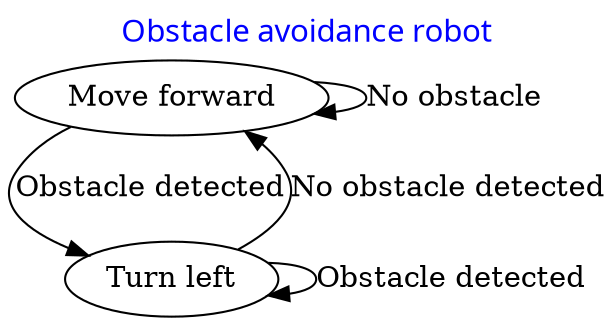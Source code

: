 digraph {
    label="Obstacle avoidance robot"; labelloc="top"; fontcolor="blue"; fontsize="15"; fontname="sans-serif";
    forward[label="Move forward"]; left[label="Turn left"];
    forward->forward[label="No obstacle"];
    forward->left[label="Obstacle detected\n"];
    left->forward[label="No obstacle detected\n"];
    left->left[label="Obstacle detected"];
}